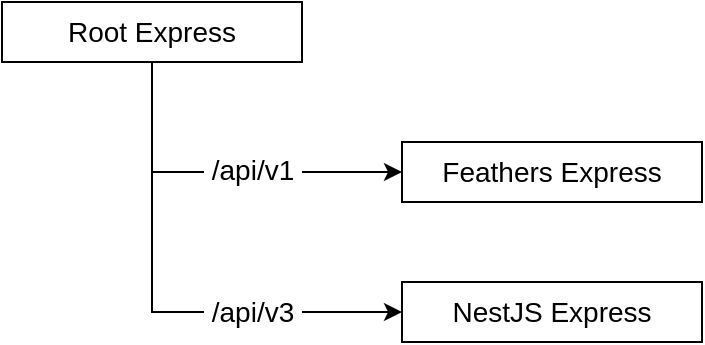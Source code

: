 <mxfile version="14.5.1" type="device"><diagram id="WxHfMWDwNYmtnRYlr0gR" name="Page-1"><mxGraphModel dx="1102" dy="1000" grid="1" gridSize="10" guides="1" tooltips="1" connect="1" arrows="1" fold="1" page="1" pageScale="1" pageWidth="850" pageHeight="1100" math="0" shadow="0"><root><mxCell id="0"/><mxCell id="1" parent="0"/><mxCell id="HDoGhf1FyjsArk81m9oE-5" style="edgeStyle=orthogonalEdgeStyle;rounded=0;orthogonalLoop=1;jettySize=auto;html=1;exitX=0.5;exitY=1;exitDx=0;exitDy=0;entryX=0;entryY=0.5;entryDx=0;entryDy=0;" edge="1" parent="1" source="HDoGhf1FyjsArk81m9oE-1" target="HDoGhf1FyjsArk81m9oE-2"><mxGeometry relative="1" as="geometry"/></mxCell><mxCell id="HDoGhf1FyjsArk81m9oE-9" value="&amp;nbsp;/api/v1&amp;nbsp;" style="edgeLabel;html=1;align=center;verticalAlign=middle;resizable=0;points=[];fontSize=14;" vertex="1" connectable="0" parent="HDoGhf1FyjsArk81m9oE-5"><mxGeometry x="0.139" y="1" relative="1" as="geometry"><mxPoint x="2" as="offset"/></mxGeometry></mxCell><mxCell id="HDoGhf1FyjsArk81m9oE-7" style="edgeStyle=orthogonalEdgeStyle;rounded=0;orthogonalLoop=1;jettySize=auto;html=1;exitX=0.5;exitY=1;exitDx=0;exitDy=0;entryX=0;entryY=0.5;entryDx=0;entryDy=0;" edge="1" parent="1" source="HDoGhf1FyjsArk81m9oE-1" target="HDoGhf1FyjsArk81m9oE-3"><mxGeometry relative="1" as="geometry"/></mxCell><mxCell id="HDoGhf1FyjsArk81m9oE-10" value="&amp;nbsp;/api/v3&amp;nbsp;" style="edgeLabel;html=1;align=center;verticalAlign=middle;resizable=0;points=[];fontSize=14;" vertex="1" connectable="0" parent="HDoGhf1FyjsArk81m9oE-7"><mxGeometry x="0.328" y="2" relative="1" as="geometry"><mxPoint x="9" y="2" as="offset"/></mxGeometry></mxCell><mxCell id="HDoGhf1FyjsArk81m9oE-1" value="&lt;font style=&quot;font-size: 14px&quot;&gt;Root Express&lt;/font&gt;" style="rounded=0;whiteSpace=wrap;html=1;" vertex="1" parent="1"><mxGeometry x="80" y="50" width="150" height="30" as="geometry"/></mxCell><mxCell id="HDoGhf1FyjsArk81m9oE-2" value="&lt;span style=&quot;font-size: 14px&quot;&gt;Feathers Express&lt;/span&gt;" style="rounded=0;whiteSpace=wrap;html=1;" vertex="1" parent="1"><mxGeometry x="280" y="120" width="150" height="30" as="geometry"/></mxCell><mxCell id="HDoGhf1FyjsArk81m9oE-3" value="&lt;span style=&quot;font-size: 14px&quot;&gt;NestJS Express&lt;/span&gt;" style="rounded=0;whiteSpace=wrap;html=1;" vertex="1" parent="1"><mxGeometry x="280" y="190" width="150" height="30" as="geometry"/></mxCell></root></mxGraphModel></diagram></mxfile>